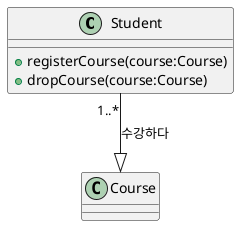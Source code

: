 @startuml

class Student{
    +registerCourse(course:Course)
    +dropCourse(course:Course)
}
class Course

Student "1..*" --|> Course:수강하다
@enduml
